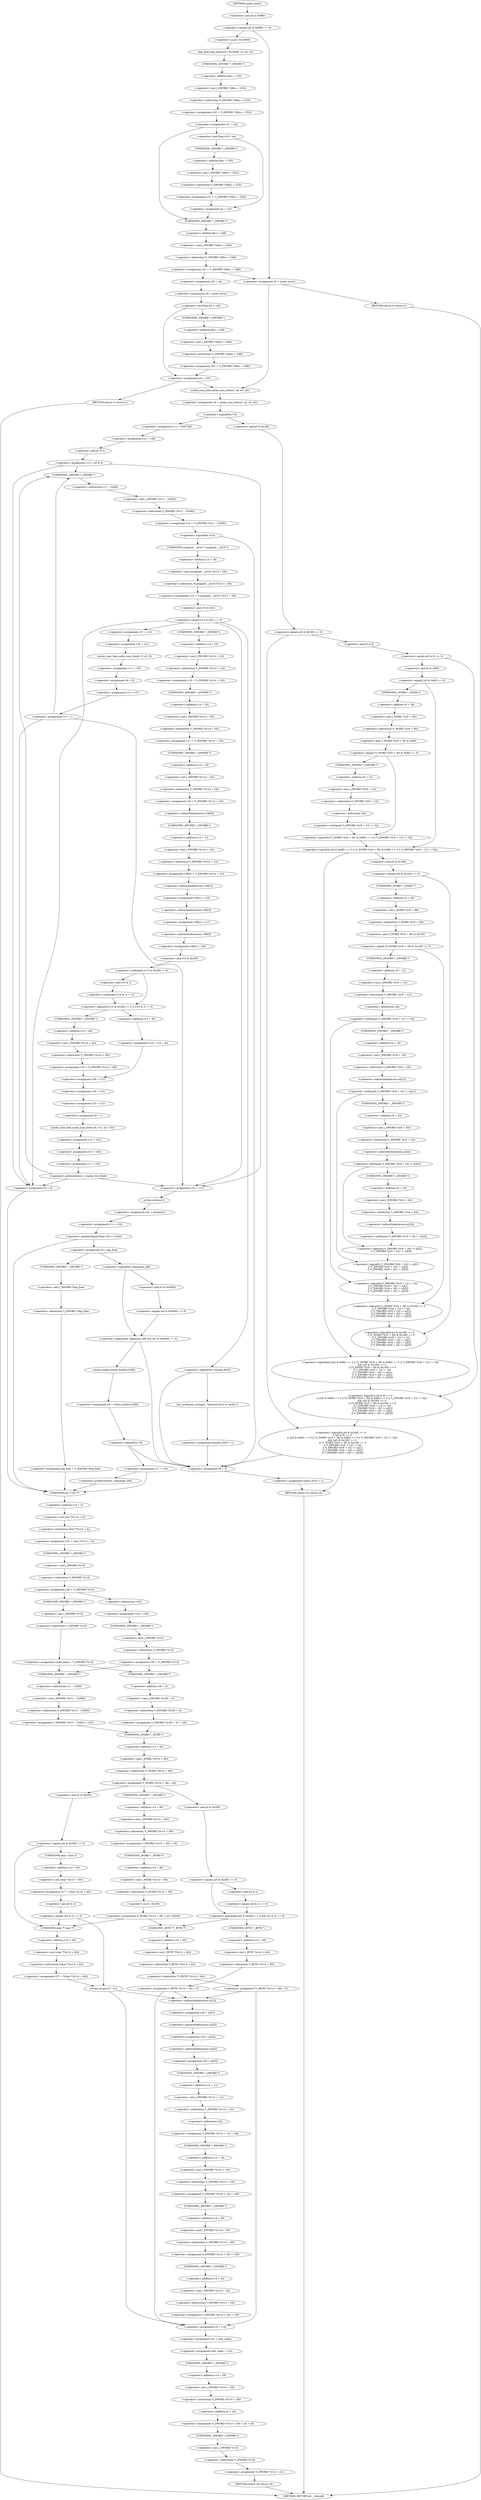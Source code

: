 digraph cache_insert {  
"1000169" [label = "(<operator>.equals,(a5 & 0x980) == 0)" ]
"1000170" [label = "(<operator>.and,a5 & 0x980)" ]
"1000175" [label = "(log_query,log_query(a5 | 0x10000, a1, a2, 0))" ]
"1000176" [label = "(<operator>.or,a5 | 0x10000)" ]
"1000182" [label = "(<operator>.assignment,v20 = *(_DWORD *)(fbss + 252))" ]
"1000184" [label = "(<operator>.indirection,*(_DWORD *)(fbss + 252))" ]
"1000185" [label = "(<operator>.cast,(_DWORD *)(fbss + 252))" ]
"1000186" [label = "(UNKNOWN,_DWORD *,_DWORD *)" ]
"1000187" [label = "(<operator>.addition,fbss + 252)" ]
"1000190" [label = "(<operator>.assignment,v21 = a4)" ]
"1000197" [label = "(<operator>.lessThan,v20 < a4)" ]
"1000200" [label = "(<operator>.assignment,v21 = *(_DWORD *)(fbss + 252))" ]
"1000202" [label = "(<operator>.indirection,*(_DWORD *)(fbss + 252))" ]
"1000203" [label = "(<operator>.cast,(_DWORD *)(fbss + 252))" ]
"1000204" [label = "(UNKNOWN,_DWORD *,_DWORD *)" ]
"1000205" [label = "(<operator>.addition,fbss + 252)" ]
"1000208" [label = "(<operator>.assignment,a4 = v21)" ]
"1000211" [label = "(<operator>.assignment,v22 = *(_DWORD *)(fbss + 248))" ]
"1000213" [label = "(<operator>.indirection,*(_DWORD *)(fbss + 248))" ]
"1000214" [label = "(<operator>.cast,(_DWORD *)(fbss + 248))" ]
"1000215" [label = "(UNKNOWN,_DWORD *,_DWORD *)" ]
"1000216" [label = "(<operator>.addition,fbss + 248)" ]
"1000222" [label = "(<operator>.assignment,v23 = a4)" ]
"1000225" [label = "(<operator>.assignment,v8 = insert_error)" ]
"1000229" [label = "(<operator>.lessThan,a4 < v22)" ]
"1000232" [label = "(<operator>.assignment,v23 = *(_DWORD *)(fbss + 248))" ]
"1000234" [label = "(<operator>.indirection,*(_DWORD *)(fbss + 248))" ]
"1000235" [label = "(<operator>.cast,(_DWORD *)(fbss + 248))" ]
"1000236" [label = "(UNKNOWN,_DWORD *,_DWORD *)" ]
"1000237" [label = "(<operator>.addition,fbss + 248)" ]
"1000240" [label = "(<operator>.assignment,a4 = v23)" ]
"1000245" [label = "(RETURN,return 0;,return 0;)" ]
"1000250" [label = "(<operator>.assignment,v8 = insert_error)" ]
"1000255" [label = "(RETURN,return 0;,return 0;)" ]
"1000257" [label = "(<operator>.assignment,v9 = cache_scan_free(a1, a2, a3, a5))" ]
"1000259" [label = "(cache_scan_free,cache_scan_free(a1, a2, a3, a5))" ]
"1000265" [label = "(<operator>.logicalNot,!v9)" ]
"1000268" [label = "(<operator>.assignment,v11 = 4587520)" ]
"1000271" [label = "(<operator>.assignment,v12 = v38)" ]
"1000274" [label = "(<operator>.assignment,v13 = a5 & 4)" ]
"1000276" [label = "(<operator>.and,a5 & 4)" ]
"1000282" [label = "(<operator>.assignment,v14 = *(_DWORD *)(v11 - 15456))" ]
"1000284" [label = "(<operator>.indirection,*(_DWORD *)(v11 - 15456))" ]
"1000285" [label = "(<operator>.cast,(_DWORD *)(v11 - 15456))" ]
"1000286" [label = "(UNKNOWN,_DWORD *,_DWORD *)" ]
"1000287" [label = "(<operator>.subtraction,v11 - 15456)" ]
"1000291" [label = "(<operator>.logicalNot,!v14)" ]
"1000294" [label = "(<operator>.assignment,v15 = *(unsigned __int16 *)(v14 + 36))" ]
"1000296" [label = "(<operator>.indirection,*(unsigned __int16 *)(v14 + 36))" ]
"1000297" [label = "(<operator>.cast,(unsigned __int16 *)(v14 + 36))" ]
"1000298" [label = "(UNKNOWN,unsigned __int16 *,unsigned __int16 *)" ]
"1000299" [label = "(<operator>.addition,v14 + 36)" ]
"1000303" [label = "(<operator>.equals,(v15 & 0xC) == 0)" ]
"1000304" [label = "(<operator>.and,v15 & 0xC)" ]
"1000313" [label = "(<operator>.logicalNot,!warned_8293)" ]
"1000316" [label = "(my_syslog,my_syslog(3, \"Internal error in cache.\"))" ]
"1000319" [label = "(<operator>.assignment,warned_8293 = 1)" ]
"1000326" [label = "(<operator>.assignment,v16 = *(_DWORD *)(v14 + 16))" ]
"1000328" [label = "(<operator>.indirection,*(_DWORD *)(v14 + 16))" ]
"1000329" [label = "(<operator>.cast,(_DWORD *)(v14 + 16))" ]
"1000330" [label = "(UNKNOWN,_DWORD *,_DWORD *)" ]
"1000331" [label = "(<operator>.addition,v14 + 16)" ]
"1000334" [label = "(<operator>.assignment,v17 = *(_DWORD *)(v14 + 20))" ]
"1000336" [label = "(<operator>.indirection,*(_DWORD *)(v14 + 20))" ]
"1000337" [label = "(<operator>.cast,(_DWORD *)(v14 + 20))" ]
"1000338" [label = "(UNKNOWN,_DWORD *,_DWORD *)" ]
"1000339" [label = "(<operator>.addition,v14 + 20)" ]
"1000342" [label = "(<operator>.assignment,v18 = *(_DWORD *)(v14 + 24))" ]
"1000344" [label = "(<operator>.indirection,*(_DWORD *)(v14 + 24))" ]
"1000345" [label = "(<operator>.cast,(_DWORD *)(v14 + 24))" ]
"1000346" [label = "(UNKNOWN,_DWORD *,_DWORD *)" ]
"1000347" [label = "(<operator>.addition,v14 + 24)" ]
"1000350" [label = "(<operator>.assignment,v38[0] = *(_DWORD *)(v14 + 12))" ]
"1000351" [label = "(<operator>.indirectIndexAccess,v38[0])" ]
"1000354" [label = "(<operator>.indirection,*(_DWORD *)(v14 + 12))" ]
"1000355" [label = "(<operator>.cast,(_DWORD *)(v14 + 12))" ]
"1000356" [label = "(UNKNOWN,_DWORD *,_DWORD *)" ]
"1000357" [label = "(<operator>.addition,v14 + 12)" ]
"1000360" [label = "(<operator>.assignment,v38[1] = v16)" ]
"1000361" [label = "(<operator>.indirectIndexAccess,v38[1])" ]
"1000365" [label = "(<operator>.assignment,v38[2] = v17)" ]
"1000366" [label = "(<operator>.indirectIndexAccess,v38[2])" ]
"1000370" [label = "(<operator>.assignment,v38[3] = v18)" ]
"1000371" [label = "(<operator>.indirectIndexAccess,v38[3])" ]
"1000376" [label = "(<operator>.logicalOr,(v15 & 0x200) != 0 || (v15 & 2) != 0)" ]
"1000377" [label = "(<operator>.notEquals,(v15 & 0x200) != 0)" ]
"1000378" [label = "(<operator>.and,v15 & 0x200)" ]
"1000382" [label = "(<operator>.notEquals,(v15 & 2) != 0)" ]
"1000383" [label = "(<operator>.and,v15 & 2)" ]
"1000387" [label = "(<operator>.assignment,v19 = *(_DWORD *)(v14 + 40))" ]
"1000389" [label = "(<operator>.indirection,*(_DWORD *)(v14 + 40))" ]
"1000390" [label = "(<operator>.cast,(_DWORD *)(v14 + 40))" ]
"1000391" [label = "(UNKNOWN,_DWORD *,_DWORD *)" ]
"1000392" [label = "(<operator>.addition,v14 + 40)" ]
"1000396" [label = "(<operator>.assignment,v19 = v14 + 40)" ]
"1000398" [label = "(<operator>.addition,v14 + 40)" ]
"1000401" [label = "(<operator>.assignment,v36 = v11)" ]
"1000404" [label = "(<operator>.assignment,v34 = v13)" ]
"1000407" [label = "(<operator>.assignment,v32 = v12)" ]
"1000410" [label = "(<operator>.assignment,v8 = 1)" ]
"1000413" [label = "(cache_scan_free,cache_scan_free(v19, v12, a3, v15))" ]
"1000418" [label = "(<operator>.assignment,v12 = v32)" ]
"1000421" [label = "(<operator>.assignment,v13 = v34)" ]
"1000424" [label = "(<operator>.assignment,v11 = v36)" ]
"1000427" [label = "(<operator>.preIncrement,++cache_live_freed)" ]
"1000431" [label = "(<operator>.assignment,v37 = v12)" ]
"1000434" [label = "(<operator>.assignment,v35 = v11)" ]
"1000437" [label = "(cache_scan_free,cache_scan_free(0, 0, a3, 0))" ]
"1000442" [label = "(<operator>.assignment,v11 = v35)" ]
"1000445" [label = "(<operator>.assignment,v8 = 0)" ]
"1000448" [label = "(<operator>.assignment,v12 = v37)" ]
"1000451" [label = "(<operator>.assignment,v13 = 1)" ]
"1000457" [label = "(<operator>.assignment,v33 = v11)" ]
"1000460" [label = "(<operator>.assignment,v24 = strlen(a1))" ]
"1000462" [label = "(strlen,strlen(a1))" ]
"1000464" [label = "(<operator>.assignment,v11 = v33)" ]
"1000468" [label = "(<operator>.greaterEqualsThan,v24 >= 0x32)" ]
"1000472" [label = "(<operator>.assignment,v9 = big_free)" ]
"1000478" [label = "(<operator>.assignment,big_free = *(_DWORD *)big_free)" ]
"1000480" [label = "(<operator>.indirection,*(_DWORD *)big_free)" ]
"1000481" [label = "(<operator>.cast,(_DWORD *)big_free)" ]
"1000482" [label = "(UNKNOWN,_DWORD *,_DWORD *)" ]
"1000487" [label = "(<operator>.logicalAnd,!bignames_left && (a5 & 0x5000) == 0)" ]
"1000488" [label = "(<operator>.logicalNot,!bignames_left)" ]
"1000490" [label = "(<operator>.equals,(a5 & 0x5000) == 0)" ]
"1000491" [label = "(<operator>.and,a5 & 0x5000)" ]
"1000496" [label = "(<operator>.assignment,v9 = whine_malloc(1028))" ]
"1000498" [label = "(whine_malloc,whine_malloc(1028))" ]
"1000501" [label = "(<operator>.logicalNot,!v9)" ]
"1000504" [label = "(<operator>.assignment,v11 = v33)" ]
"1000509" [label = "(<operator>.preDecrement,--bignames_left)" ]
"1000513" [label = "(<operator>.assignment,v9 = 0)" ]
"1000516" [label = "(<operator>.assignment,v25 = *(int **)(v14 + 4))" ]
"1000518" [label = "(<operator>.indirection,*(int **)(v14 + 4))" ]
"1000519" [label = "(<operator>.cast,(int **)(v14 + 4))" ]
"1000520" [label = "(UNKNOWN,int **,int **)" ]
"1000521" [label = "(<operator>.addition,v14 + 4)" ]
"1000524" [label = "(<operator>.assignment,v26 = *(_DWORD *)v14)" ]
"1000526" [label = "(<operator>.indirection,*(_DWORD *)v14)" ]
"1000527" [label = "(<operator>.cast,(_DWORD *)v14)" ]
"1000528" [label = "(UNKNOWN,_DWORD *,_DWORD *)" ]
"1000533" [label = "(<operator>.assignment,*v25 = v26)" ]
"1000534" [label = "(<operator>.indirection,*v25)" ]
"1000537" [label = "(<operator>.assignment,v26 = *(_DWORD *)v14)" ]
"1000539" [label = "(<operator>.indirection,*(_DWORD *)v14)" ]
"1000540" [label = "(<operator>.cast,(_DWORD *)v14)" ]
"1000541" [label = "(UNKNOWN,_DWORD *,_DWORD *)" ]
"1000545" [label = "(<operator>.assignment,cache_head = *(_DWORD *)v14)" ]
"1000547" [label = "(<operator>.indirection,*(_DWORD *)v14)" ]
"1000548" [label = "(<operator>.cast,(_DWORD *)v14)" ]
"1000549" [label = "(UNKNOWN,_DWORD *,_DWORD *)" ]
"1000553" [label = "(<operator>.assignment,*(_DWORD *)(v26 + 4) = v25)" ]
"1000554" [label = "(<operator>.indirection,*(_DWORD *)(v26 + 4))" ]
"1000555" [label = "(<operator>.cast,(_DWORD *)(v26 + 4))" ]
"1000556" [label = "(UNKNOWN,_DWORD *,_DWORD *)" ]
"1000557" [label = "(<operator>.addition,v26 + 4)" ]
"1000562" [label = "(<operator>.assignment,*(_DWORD *)(v11 - 15456) = v25)" ]
"1000563" [label = "(<operator>.indirection,*(_DWORD *)(v11 - 15456))" ]
"1000564" [label = "(<operator>.cast,(_DWORD *)(v11 - 15456))" ]
"1000565" [label = "(UNKNOWN,_DWORD *,_DWORD *)" ]
"1000566" [label = "(<operator>.subtraction,v11 - 15456)" ]
"1000570" [label = "(<operator>.assignment,*(_WORD *)(v14 + 36) = a5)" ]
"1000571" [label = "(<operator>.indirection,*(_WORD *)(v14 + 36))" ]
"1000572" [label = "(<operator>.cast,(_WORD *)(v14 + 36))" ]
"1000573" [label = "(UNKNOWN,_WORD *,_WORD *)" ]
"1000574" [label = "(<operator>.addition,v14 + 36)" ]
"1000581" [label = "(<operator>.assignment,*(_DWORD *)(v14 + 40) = v9)" ]
"1000582" [label = "(<operator>.indirection,*(_DWORD *)(v14 + 40))" ]
"1000583" [label = "(<operator>.cast,(_DWORD *)(v14 + 40))" ]
"1000584" [label = "(UNKNOWN,_DWORD *,_DWORD *)" ]
"1000585" [label = "(<operator>.addition,v14 + 40)" ]
"1000589" [label = "(<operator>.assignment,*(_WORD *)(v14 + 36) = a5 | 0x200)" ]
"1000590" [label = "(<operator>.indirection,*(_WORD *)(v14 + 36))" ]
"1000591" [label = "(<operator>.cast,(_WORD *)(v14 + 36))" ]
"1000592" [label = "(UNKNOWN,_WORD *,_WORD *)" ]
"1000593" [label = "(<operator>.addition,v14 + 36)" ]
"1000596" [label = "(<operator>.or,a5 | 0x200)" ]
"1000603" [label = "(<operator>.assignment,v27 = *(char **)(v14 + 40))" ]
"1000605" [label = "(<operator>.indirection,*(char **)(v14 + 40))" ]
"1000606" [label = "(<operator>.cast,(char **)(v14 + 40))" ]
"1000607" [label = "(UNKNOWN,char **,char **)" ]
"1000608" [label = "(<operator>.addition,v14 + 40)" ]
"1000612" [label = "(strcpy,strcpy(v27, a1))" ]
"1000619" [label = "(<operator>.assignment,v28 = a2[1])" ]
"1000621" [label = "(<operator>.indirectIndexAccess,a2[1])" ]
"1000624" [label = "(<operator>.assignment,v29 = a2[2])" ]
"1000626" [label = "(<operator>.indirectIndexAccess,a2[2])" ]
"1000629" [label = "(<operator>.assignment,v30 = a2[3])" ]
"1000631" [label = "(<operator>.indirectIndexAccess,a2[3])" ]
"1000634" [label = "(<operator>.assignment,*(_DWORD *)(v14 + 12) = *a2)" ]
"1000635" [label = "(<operator>.indirection,*(_DWORD *)(v14 + 12))" ]
"1000636" [label = "(<operator>.cast,(_DWORD *)(v14 + 12))" ]
"1000637" [label = "(UNKNOWN,_DWORD *,_DWORD *)" ]
"1000638" [label = "(<operator>.addition,v14 + 12)" ]
"1000641" [label = "(<operator>.indirection,*a2)" ]
"1000643" [label = "(<operator>.assignment,*(_DWORD *)(v14 + 16) = v28)" ]
"1000644" [label = "(<operator>.indirection,*(_DWORD *)(v14 + 16))" ]
"1000645" [label = "(<operator>.cast,(_DWORD *)(v14 + 16))" ]
"1000646" [label = "(UNKNOWN,_DWORD *,_DWORD *)" ]
"1000647" [label = "(<operator>.addition,v14 + 16)" ]
"1000651" [label = "(<operator>.assignment,*(_DWORD *)(v14 + 20) = v29)" ]
"1000652" [label = "(<operator>.indirection,*(_DWORD *)(v14 + 20))" ]
"1000653" [label = "(<operator>.cast,(_DWORD *)(v14 + 20))" ]
"1000654" [label = "(UNKNOWN,_DWORD *,_DWORD *)" ]
"1000655" [label = "(<operator>.addition,v14 + 20)" ]
"1000659" [label = "(<operator>.assignment,*(_DWORD *)(v14 + 24) = v30)" ]
"1000660" [label = "(<operator>.indirection,*(_DWORD *)(v14 + 24))" ]
"1000661" [label = "(<operator>.cast,(_DWORD *)(v14 + 24))" ]
"1000662" [label = "(UNKNOWN,_DWORD *,_DWORD *)" ]
"1000663" [label = "(<operator>.addition,v14 + 24)" ]
"1000667" [label = "(<operator>.assignment,v9 = v14)" ]
"1000670" [label = "(<operator>.assignment,v31 = new_chain)" ]
"1000673" [label = "(<operator>.assignment,new_chain = v14)" ]
"1000676" [label = "(<operator>.assignment,*(_DWORD *)(v14 + 28) = a4 + a3)" ]
"1000677" [label = "(<operator>.indirection,*(_DWORD *)(v14 + 28))" ]
"1000678" [label = "(<operator>.cast,(_DWORD *)(v14 + 28))" ]
"1000679" [label = "(UNKNOWN,_DWORD *,_DWORD *)" ]
"1000680" [label = "(<operator>.addition,v14 + 28)" ]
"1000683" [label = "(<operator>.addition,a4 + a3)" ]
"1000686" [label = "(<operator>.assignment,*(_DWORD *)v14 = v31)" ]
"1000687" [label = "(<operator>.indirection,*(_DWORD *)v14)" ]
"1000688" [label = "(<operator>.cast,(_DWORD *)v14)" ]
"1000689" [label = "(UNKNOWN,_DWORD *,_DWORD *)" ]
"1000692" [label = "(RETURN,return v9;,return v9;)" ]
"1000700" [label = "(<operator>.equals,(a5 & 0x200) == 0)" ]
"1000701" [label = "(<operator>.and,a5 & 0x200)" ]
"1000706" [label = "(<operator>.assignment,v27 = (char *)(v14 + 40))" ]
"1000708" [label = "(<operator>.cast,(char *)(v14 + 40))" ]
"1000709" [label = "(UNKNOWN,char *,char *)" ]
"1000710" [label = "(<operator>.addition,v14 + 40)" ]
"1000714" [label = "(<operator>.equals,(a5 & 2) == 0)" ]
"1000715" [label = "(<operator>.and,a5 & 2)" ]
"1000722" [label = "(<operator>.logicalAnd,(a5 & 0x200) == 0 && (a5 & 2) == 0)" ]
"1000723" [label = "(<operator>.equals,(a5 & 0x200) == 0)" ]
"1000724" [label = "(<operator>.and,a5 & 0x200)" ]
"1000728" [label = "(<operator>.equals,(a5 & 2) == 0)" ]
"1000729" [label = "(<operator>.and,a5 & 2)" ]
"1000734" [label = "(<operator>.assignment,*(_BYTE *)(v14 + 40) = 0)" ]
"1000735" [label = "(<operator>.indirection,*(_BYTE *)(v14 + 40))" ]
"1000736" [label = "(<operator>.cast,(_BYTE *)(v14 + 40))" ]
"1000737" [label = "(UNKNOWN,_BYTE *,_BYTE *)" ]
"1000738" [label = "(<operator>.addition,v14 + 40)" ]
"1000743" [label = "(<operator>.assignment,**(_BYTE **)(v14 + 40) = 0)" ]
"1000744" [label = "(<operator>.indirection,**(_BYTE **)(v14 + 40))" ]
"1000745" [label = "(<operator>.indirection,*(_BYTE **)(v14 + 40))" ]
"1000746" [label = "(<operator>.cast,(_BYTE **)(v14 + 40))" ]
"1000747" [label = "(UNKNOWN,_BYTE **,_BYTE **)" ]
"1000748" [label = "(<operator>.addition,v14 + 40)" ]
"1000754" [label = "(<operator>.logicalOr,(a5 & 0x180) == 0\n    || (a5 & 8) == 0\n    || ((a5 & 0x80) == 0 || (*(_WORD *)(v9 + 36) & 0x80) == 0 || *(_DWORD *)(v9 + 12) != *a2)\n    && ((a5 & 0x100) == 0\n     || (*(_WORD *)(v9 + 36) & 0x100) == 0\n     || *(_DWORD *)(v9 + 12) != *a2\n     || *(_DWORD *)(v9 + 16) != a2[1]\n     || *(_DWORD *)(v9 + 20) != a2[2]\n     || *(_DWORD *)(v9 + 24) != a2[3]))" ]
"1000755" [label = "(<operator>.equals,(a5 & 0x180) == 0)" ]
"1000756" [label = "(<operator>.and,a5 & 0x180)" ]
"1000760" [label = "(<operator>.logicalOr,(a5 & 8) == 0\n    || ((a5 & 0x80) == 0 || (*(_WORD *)(v9 + 36) & 0x80) == 0 || *(_DWORD *)(v9 + 12) != *a2)\n    && ((a5 & 0x100) == 0\n     || (*(_WORD *)(v9 + 36) & 0x100) == 0\n     || *(_DWORD *)(v9 + 12) != *a2\n     || *(_DWORD *)(v9 + 16) != a2[1]\n     || *(_DWORD *)(v9 + 20) != a2[2]\n     || *(_DWORD *)(v9 + 24) != a2[3]))" ]
"1000761" [label = "(<operator>.equals,(a5 & 8) == 0)" ]
"1000762" [label = "(<operator>.and,a5 & 8)" ]
"1000766" [label = "(<operator>.logicalAnd,((a5 & 0x80) == 0 || (*(_WORD *)(v9 + 36) & 0x80) == 0 || *(_DWORD *)(v9 + 12) != *a2)\n    && ((a5 & 0x100) == 0\n     || (*(_WORD *)(v9 + 36) & 0x100) == 0\n     || *(_DWORD *)(v9 + 12) != *a2\n     || *(_DWORD *)(v9 + 16) != a2[1]\n     || *(_DWORD *)(v9 + 20) != a2[2]\n     || *(_DWORD *)(v9 + 24) != a2[3]))" ]
"1000767" [label = "(<operator>.logicalOr,(a5 & 0x80) == 0 || (*(_WORD *)(v9 + 36) & 0x80) == 0 || *(_DWORD *)(v9 + 12) != *a2)" ]
"1000768" [label = "(<operator>.equals,(a5 & 0x80) == 0)" ]
"1000769" [label = "(<operator>.and,a5 & 0x80)" ]
"1000773" [label = "(<operator>.logicalOr,(*(_WORD *)(v9 + 36) & 0x80) == 0 || *(_DWORD *)(v9 + 12) != *a2)" ]
"1000774" [label = "(<operator>.equals,(*(_WORD *)(v9 + 36) & 0x80) == 0)" ]
"1000775" [label = "(<operator>.and,*(_WORD *)(v9 + 36) & 0x80)" ]
"1000776" [label = "(<operator>.indirection,*(_WORD *)(v9 + 36))" ]
"1000777" [label = "(<operator>.cast,(_WORD *)(v9 + 36))" ]
"1000778" [label = "(UNKNOWN,_WORD *,_WORD *)" ]
"1000779" [label = "(<operator>.addition,v9 + 36)" ]
"1000784" [label = "(<operator>.notEquals,*(_DWORD *)(v9 + 12) != *a2)" ]
"1000785" [label = "(<operator>.indirection,*(_DWORD *)(v9 + 12))" ]
"1000786" [label = "(<operator>.cast,(_DWORD *)(v9 + 12))" ]
"1000787" [label = "(UNKNOWN,_DWORD *,_DWORD *)" ]
"1000788" [label = "(<operator>.addition,v9 + 12)" ]
"1000791" [label = "(<operator>.indirection,*a2)" ]
"1000793" [label = "(<operator>.logicalOr,(a5 & 0x100) == 0\n     || (*(_WORD *)(v9 + 36) & 0x100) == 0\n     || *(_DWORD *)(v9 + 12) != *a2\n     || *(_DWORD *)(v9 + 16) != a2[1]\n     || *(_DWORD *)(v9 + 20) != a2[2]\n     || *(_DWORD *)(v9 + 24) != a2[3])" ]
"1000794" [label = "(<operator>.equals,(a5 & 0x100) == 0)" ]
"1000795" [label = "(<operator>.and,a5 & 0x100)" ]
"1000799" [label = "(<operator>.logicalOr,(*(_WORD *)(v9 + 36) & 0x100) == 0\n     || *(_DWORD *)(v9 + 12) != *a2\n     || *(_DWORD *)(v9 + 16) != a2[1]\n     || *(_DWORD *)(v9 + 20) != a2[2]\n     || *(_DWORD *)(v9 + 24) != a2[3])" ]
"1000800" [label = "(<operator>.equals,(*(_WORD *)(v9 + 36) & 0x100) == 0)" ]
"1000801" [label = "(<operator>.and,*(_WORD *)(v9 + 36) & 0x100)" ]
"1000802" [label = "(<operator>.indirection,*(_WORD *)(v9 + 36))" ]
"1000803" [label = "(<operator>.cast,(_WORD *)(v9 + 36))" ]
"1000804" [label = "(UNKNOWN,_WORD *,_WORD *)" ]
"1000805" [label = "(<operator>.addition,v9 + 36)" ]
"1000810" [label = "(<operator>.logicalOr,*(_DWORD *)(v9 + 12) != *a2\n     || *(_DWORD *)(v9 + 16) != a2[1]\n     || *(_DWORD *)(v9 + 20) != a2[2]\n     || *(_DWORD *)(v9 + 24) != a2[3])" ]
"1000811" [label = "(<operator>.notEquals,*(_DWORD *)(v9 + 12) != *a2)" ]
"1000812" [label = "(<operator>.indirection,*(_DWORD *)(v9 + 12))" ]
"1000813" [label = "(<operator>.cast,(_DWORD *)(v9 + 12))" ]
"1000814" [label = "(UNKNOWN,_DWORD *,_DWORD *)" ]
"1000815" [label = "(<operator>.addition,v9 + 12)" ]
"1000818" [label = "(<operator>.indirection,*a2)" ]
"1000820" [label = "(<operator>.logicalOr,*(_DWORD *)(v9 + 16) != a2[1]\n     || *(_DWORD *)(v9 + 20) != a2[2]\n     || *(_DWORD *)(v9 + 24) != a2[3])" ]
"1000821" [label = "(<operator>.notEquals,*(_DWORD *)(v9 + 16) != a2[1])" ]
"1000822" [label = "(<operator>.indirection,*(_DWORD *)(v9 + 16))" ]
"1000823" [label = "(<operator>.cast,(_DWORD *)(v9 + 16))" ]
"1000824" [label = "(UNKNOWN,_DWORD *,_DWORD *)" ]
"1000825" [label = "(<operator>.addition,v9 + 16)" ]
"1000828" [label = "(<operator>.indirectIndexAccess,a2[1])" ]
"1000831" [label = "(<operator>.logicalOr,*(_DWORD *)(v9 + 20) != a2[2]\n     || *(_DWORD *)(v9 + 24) != a2[3])" ]
"1000832" [label = "(<operator>.notEquals,*(_DWORD *)(v9 + 20) != a2[2])" ]
"1000833" [label = "(<operator>.indirection,*(_DWORD *)(v9 + 20))" ]
"1000834" [label = "(<operator>.cast,(_DWORD *)(v9 + 20))" ]
"1000835" [label = "(UNKNOWN,_DWORD *,_DWORD *)" ]
"1000836" [label = "(<operator>.addition,v9 + 20)" ]
"1000839" [label = "(<operator>.indirectIndexAccess,a2[2])" ]
"1000842" [label = "(<operator>.notEquals,*(_DWORD *)(v9 + 24) != a2[3])" ]
"1000843" [label = "(<operator>.indirection,*(_DWORD *)(v9 + 24))" ]
"1000844" [label = "(<operator>.cast,(_DWORD *)(v9 + 24))" ]
"1000845" [label = "(UNKNOWN,_DWORD *,_DWORD *)" ]
"1000846" [label = "(<operator>.addition,v9 + 24)" ]
"1000849" [label = "(<operator>.indirectIndexAccess,a2[3])" ]
"1000854" [label = "(<operator>.assignment,v9 = 0)" ]
"1000857" [label = "(<operator>.assignment,insert_error = 1)" ]
"1000860" [label = "(RETURN,return v9;,return v9;)" ]
"1000131" [label = "(METHOD,cache_insert)" ]
"1000862" [label = "(METHOD_RETURN,int __fastcall)" ]
  "1000169" -> "1000250" 
  "1000169" -> "1000176" 
  "1000170" -> "1000169" 
  "1000175" -> "1000186" 
  "1000176" -> "1000175" 
  "1000182" -> "1000190" 
  "1000184" -> "1000182" 
  "1000185" -> "1000184" 
  "1000186" -> "1000187" 
  "1000187" -> "1000185" 
  "1000190" -> "1000197" 
  "1000190" -> "1000215" 
  "1000197" -> "1000204" 
  "1000197" -> "1000208" 
  "1000200" -> "1000208" 
  "1000202" -> "1000200" 
  "1000203" -> "1000202" 
  "1000204" -> "1000205" 
  "1000205" -> "1000203" 
  "1000208" -> "1000215" 
  "1000211" -> "1000222" 
  "1000211" -> "1000250" 
  "1000213" -> "1000211" 
  "1000214" -> "1000213" 
  "1000215" -> "1000216" 
  "1000216" -> "1000214" 
  "1000222" -> "1000225" 
  "1000225" -> "1000229" 
  "1000229" -> "1000236" 
  "1000229" -> "1000240" 
  "1000232" -> "1000240" 
  "1000234" -> "1000232" 
  "1000235" -> "1000234" 
  "1000236" -> "1000237" 
  "1000237" -> "1000235" 
  "1000240" -> "1000245" 
  "1000240" -> "1000259" 
  "1000245" -> "1000862" 
  "1000250" -> "1000255" 
  "1000250" -> "1000259" 
  "1000255" -> "1000862" 
  "1000257" -> "1000265" 
  "1000259" -> "1000257" 
  "1000265" -> "1000268" 
  "1000265" -> "1000756" 
  "1000268" -> "1000271" 
  "1000271" -> "1000276" 
  "1000274" -> "1000286" 
  "1000274" -> "1000457" 
  "1000274" -> "1000513" 
  "1000276" -> "1000274" 
  "1000282" -> "1000291" 
  "1000284" -> "1000282" 
  "1000285" -> "1000284" 
  "1000286" -> "1000287" 
  "1000287" -> "1000285" 
  "1000291" -> "1000854" 
  "1000291" -> "1000298" 
  "1000294" -> "1000304" 
  "1000296" -> "1000294" 
  "1000297" -> "1000296" 
  "1000298" -> "1000299" 
  "1000299" -> "1000297" 
  "1000303" -> "1000457" 
  "1000303" -> "1000513" 
  "1000303" -> "1000313" 
  "1000303" -> "1000330" 
  "1000303" -> "1000431" 
  "1000304" -> "1000303" 
  "1000313" -> "1000316" 
  "1000313" -> "1000854" 
  "1000316" -> "1000319" 
  "1000319" -> "1000854" 
  "1000326" -> "1000338" 
  "1000328" -> "1000326" 
  "1000329" -> "1000328" 
  "1000330" -> "1000331" 
  "1000331" -> "1000329" 
  "1000334" -> "1000346" 
  "1000336" -> "1000334" 
  "1000337" -> "1000336" 
  "1000338" -> "1000339" 
  "1000339" -> "1000337" 
  "1000342" -> "1000351" 
  "1000344" -> "1000342" 
  "1000345" -> "1000344" 
  "1000346" -> "1000347" 
  "1000347" -> "1000345" 
  "1000350" -> "1000361" 
  "1000351" -> "1000356" 
  "1000354" -> "1000350" 
  "1000355" -> "1000354" 
  "1000356" -> "1000357" 
  "1000357" -> "1000355" 
  "1000360" -> "1000366" 
  "1000361" -> "1000360" 
  "1000365" -> "1000371" 
  "1000366" -> "1000365" 
  "1000370" -> "1000378" 
  "1000371" -> "1000370" 
  "1000376" -> "1000391" 
  "1000376" -> "1000398" 
  "1000377" -> "1000376" 
  "1000377" -> "1000383" 
  "1000378" -> "1000377" 
  "1000382" -> "1000376" 
  "1000383" -> "1000382" 
  "1000387" -> "1000401" 
  "1000389" -> "1000387" 
  "1000390" -> "1000389" 
  "1000391" -> "1000392" 
  "1000392" -> "1000390" 
  "1000396" -> "1000401" 
  "1000398" -> "1000396" 
  "1000401" -> "1000404" 
  "1000404" -> "1000407" 
  "1000407" -> "1000410" 
  "1000410" -> "1000413" 
  "1000413" -> "1000418" 
  "1000418" -> "1000421" 
  "1000421" -> "1000424" 
  "1000424" -> "1000427" 
  "1000427" -> "1000286" 
  "1000427" -> "1000457" 
  "1000427" -> "1000513" 
  "1000431" -> "1000434" 
  "1000434" -> "1000437" 
  "1000437" -> "1000442" 
  "1000442" -> "1000445" 
  "1000445" -> "1000448" 
  "1000448" -> "1000451" 
  "1000451" -> "1000286" 
  "1000451" -> "1000457" 
  "1000451" -> "1000513" 
  "1000457" -> "1000462" 
  "1000460" -> "1000464" 
  "1000462" -> "1000460" 
  "1000464" -> "1000468" 
  "1000468" -> "1000472" 
  "1000468" -> "1000520" 
  "1000472" -> "1000482" 
  "1000472" -> "1000488" 
  "1000478" -> "1000520" 
  "1000480" -> "1000478" 
  "1000481" -> "1000480" 
  "1000482" -> "1000481" 
  "1000487" -> "1000854" 
  "1000487" -> "1000498" 
  "1000488" -> "1000487" 
  "1000488" -> "1000491" 
  "1000490" -> "1000487" 
  "1000491" -> "1000490" 
  "1000496" -> "1000501" 
  "1000498" -> "1000496" 
  "1000501" -> "1000854" 
  "1000501" -> "1000504" 
  "1000504" -> "1000509" 
  "1000504" -> "1000520" 
  "1000509" -> "1000520" 
  "1000513" -> "1000520" 
  "1000516" -> "1000528" 
  "1000518" -> "1000516" 
  "1000519" -> "1000518" 
  "1000520" -> "1000521" 
  "1000521" -> "1000519" 
  "1000524" -> "1000534" 
  "1000524" -> "1000549" 
  "1000526" -> "1000524" 
  "1000527" -> "1000526" 
  "1000528" -> "1000527" 
  "1000533" -> "1000541" 
  "1000534" -> "1000533" 
  "1000537" -> "1000556" 
  "1000537" -> "1000565" 
  "1000539" -> "1000537" 
  "1000540" -> "1000539" 
  "1000541" -> "1000540" 
  "1000545" -> "1000556" 
  "1000545" -> "1000565" 
  "1000547" -> "1000545" 
  "1000548" -> "1000547" 
  "1000549" -> "1000548" 
  "1000553" -> "1000573" 
  "1000554" -> "1000553" 
  "1000555" -> "1000554" 
  "1000556" -> "1000557" 
  "1000557" -> "1000555" 
  "1000562" -> "1000573" 
  "1000563" -> "1000562" 
  "1000564" -> "1000563" 
  "1000565" -> "1000566" 
  "1000566" -> "1000564" 
  "1000570" -> "1000584" 
  "1000570" -> "1000701" 
  "1000570" -> "1000724" 
  "1000571" -> "1000570" 
  "1000572" -> "1000571" 
  "1000573" -> "1000574" 
  "1000574" -> "1000572" 
  "1000581" -> "1000592" 
  "1000582" -> "1000581" 
  "1000583" -> "1000582" 
  "1000584" -> "1000585" 
  "1000585" -> "1000583" 
  "1000589" -> "1000747" 
  "1000589" -> "1000607" 
  "1000590" -> "1000596" 
  "1000591" -> "1000590" 
  "1000592" -> "1000593" 
  "1000593" -> "1000591" 
  "1000596" -> "1000589" 
  "1000603" -> "1000612" 
  "1000605" -> "1000603" 
  "1000606" -> "1000605" 
  "1000607" -> "1000608" 
  "1000608" -> "1000606" 
  "1000612" -> "1000621" 
  "1000612" -> "1000667" 
  "1000619" -> "1000626" 
  "1000621" -> "1000619" 
  "1000624" -> "1000631" 
  "1000626" -> "1000624" 
  "1000629" -> "1000637" 
  "1000631" -> "1000629" 
  "1000634" -> "1000646" 
  "1000635" -> "1000641" 
  "1000636" -> "1000635" 
  "1000637" -> "1000638" 
  "1000638" -> "1000636" 
  "1000641" -> "1000634" 
  "1000643" -> "1000654" 
  "1000644" -> "1000643" 
  "1000645" -> "1000644" 
  "1000646" -> "1000647" 
  "1000647" -> "1000645" 
  "1000651" -> "1000662" 
  "1000652" -> "1000651" 
  "1000653" -> "1000652" 
  "1000654" -> "1000655" 
  "1000655" -> "1000653" 
  "1000659" -> "1000667" 
  "1000660" -> "1000659" 
  "1000661" -> "1000660" 
  "1000662" -> "1000663" 
  "1000663" -> "1000661" 
  "1000667" -> "1000670" 
  "1000670" -> "1000673" 
  "1000673" -> "1000679" 
  "1000676" -> "1000689" 
  "1000677" -> "1000683" 
  "1000678" -> "1000677" 
  "1000679" -> "1000680" 
  "1000680" -> "1000678" 
  "1000683" -> "1000676" 
  "1000686" -> "1000692" 
  "1000687" -> "1000686" 
  "1000688" -> "1000687" 
  "1000689" -> "1000688" 
  "1000692" -> "1000862" 
  "1000700" -> "1000709" 
  "1000700" -> "1000607" 
  "1000701" -> "1000700" 
  "1000706" -> "1000715" 
  "1000708" -> "1000706" 
  "1000709" -> "1000710" 
  "1000710" -> "1000708" 
  "1000714" -> "1000612" 
  "1000714" -> "1000607" 
  "1000715" -> "1000714" 
  "1000722" -> "1000737" 
  "1000722" -> "1000747" 
  "1000723" -> "1000722" 
  "1000723" -> "1000729" 
  "1000724" -> "1000723" 
  "1000728" -> "1000722" 
  "1000729" -> "1000728" 
  "1000734" -> "1000621" 
  "1000734" -> "1000667" 
  "1000735" -> "1000734" 
  "1000736" -> "1000735" 
  "1000737" -> "1000738" 
  "1000738" -> "1000736" 
  "1000743" -> "1000621" 
  "1000743" -> "1000667" 
  "1000744" -> "1000743" 
  "1000745" -> "1000744" 
  "1000746" -> "1000745" 
  "1000747" -> "1000748" 
  "1000748" -> "1000746" 
  "1000754" -> "1000854" 
  "1000754" -> "1000860" 
  "1000755" -> "1000754" 
  "1000755" -> "1000762" 
  "1000756" -> "1000755" 
  "1000760" -> "1000754" 
  "1000761" -> "1000760" 
  "1000761" -> "1000769" 
  "1000762" -> "1000761" 
  "1000766" -> "1000760" 
  "1000767" -> "1000766" 
  "1000767" -> "1000795" 
  "1000768" -> "1000778" 
  "1000768" -> "1000767" 
  "1000769" -> "1000768" 
  "1000773" -> "1000767" 
  "1000774" -> "1000787" 
  "1000774" -> "1000773" 
  "1000775" -> "1000774" 
  "1000776" -> "1000775" 
  "1000777" -> "1000776" 
  "1000778" -> "1000779" 
  "1000779" -> "1000777" 
  "1000784" -> "1000773" 
  "1000785" -> "1000791" 
  "1000786" -> "1000785" 
  "1000787" -> "1000788" 
  "1000788" -> "1000786" 
  "1000791" -> "1000784" 
  "1000793" -> "1000766" 
  "1000794" -> "1000804" 
  "1000794" -> "1000793" 
  "1000795" -> "1000794" 
  "1000799" -> "1000793" 
  "1000800" -> "1000814" 
  "1000800" -> "1000799" 
  "1000801" -> "1000800" 
  "1000802" -> "1000801" 
  "1000803" -> "1000802" 
  "1000804" -> "1000805" 
  "1000805" -> "1000803" 
  "1000810" -> "1000799" 
  "1000811" -> "1000824" 
  "1000811" -> "1000810" 
  "1000812" -> "1000818" 
  "1000813" -> "1000812" 
  "1000814" -> "1000815" 
  "1000815" -> "1000813" 
  "1000818" -> "1000811" 
  "1000820" -> "1000810" 
  "1000821" -> "1000835" 
  "1000821" -> "1000820" 
  "1000822" -> "1000828" 
  "1000823" -> "1000822" 
  "1000824" -> "1000825" 
  "1000825" -> "1000823" 
  "1000828" -> "1000821" 
  "1000831" -> "1000820" 
  "1000832" -> "1000845" 
  "1000832" -> "1000831" 
  "1000833" -> "1000839" 
  "1000834" -> "1000833" 
  "1000835" -> "1000836" 
  "1000836" -> "1000834" 
  "1000839" -> "1000832" 
  "1000842" -> "1000831" 
  "1000843" -> "1000849" 
  "1000844" -> "1000843" 
  "1000845" -> "1000846" 
  "1000846" -> "1000844" 
  "1000849" -> "1000842" 
  "1000854" -> "1000857" 
  "1000857" -> "1000860" 
  "1000860" -> "1000862" 
  "1000131" -> "1000170" 
}
